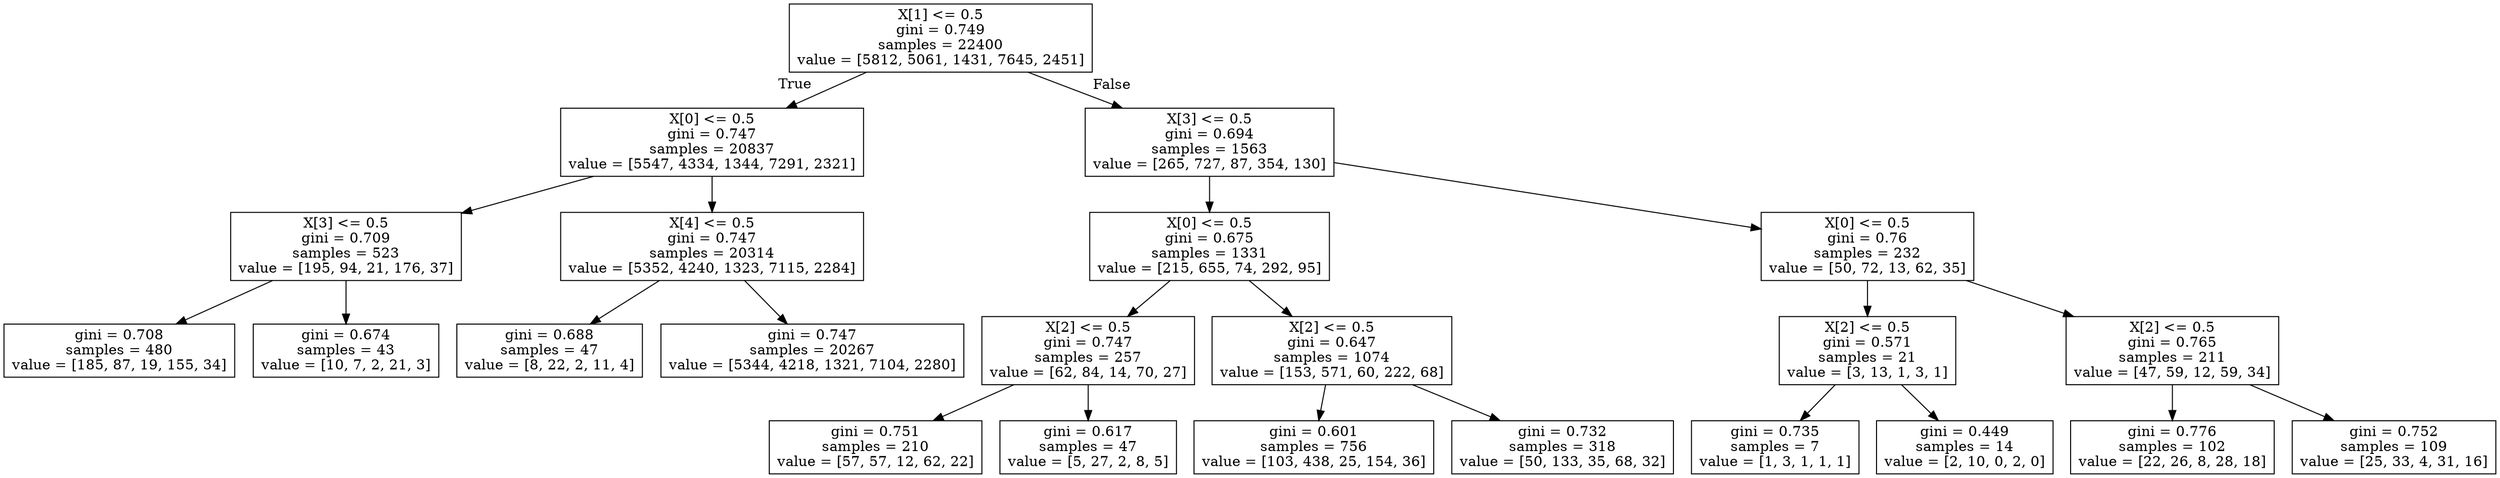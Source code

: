 digraph Tree {
node [shape=box] ;
0 [label="X[1] <= 0.5\ngini = 0.749\nsamples = 22400\nvalue = [5812, 5061, 1431, 7645, 2451]"] ;
1 [label="X[0] <= 0.5\ngini = 0.747\nsamples = 20837\nvalue = [5547, 4334, 1344, 7291, 2321]"] ;
0 -> 1 [labeldistance=2.5, labelangle=45, headlabel="True"] ;
2 [label="X[3] <= 0.5\ngini = 0.709\nsamples = 523\nvalue = [195, 94, 21, 176, 37]"] ;
1 -> 2 ;
3 [label="gini = 0.708\nsamples = 480\nvalue = [185, 87, 19, 155, 34]"] ;
2 -> 3 ;
4 [label="gini = 0.674\nsamples = 43\nvalue = [10, 7, 2, 21, 3]"] ;
2 -> 4 ;
5 [label="X[4] <= 0.5\ngini = 0.747\nsamples = 20314\nvalue = [5352, 4240, 1323, 7115, 2284]"] ;
1 -> 5 ;
6 [label="gini = 0.688\nsamples = 47\nvalue = [8, 22, 2, 11, 4]"] ;
5 -> 6 ;
7 [label="gini = 0.747\nsamples = 20267\nvalue = [5344, 4218, 1321, 7104, 2280]"] ;
5 -> 7 ;
8 [label="X[3] <= 0.5\ngini = 0.694\nsamples = 1563\nvalue = [265, 727, 87, 354, 130]"] ;
0 -> 8 [labeldistance=2.5, labelangle=-45, headlabel="False"] ;
9 [label="X[0] <= 0.5\ngini = 0.675\nsamples = 1331\nvalue = [215, 655, 74, 292, 95]"] ;
8 -> 9 ;
10 [label="X[2] <= 0.5\ngini = 0.747\nsamples = 257\nvalue = [62, 84, 14, 70, 27]"] ;
9 -> 10 ;
11 [label="gini = 0.751\nsamples = 210\nvalue = [57, 57, 12, 62, 22]"] ;
10 -> 11 ;
12 [label="gini = 0.617\nsamples = 47\nvalue = [5, 27, 2, 8, 5]"] ;
10 -> 12 ;
13 [label="X[2] <= 0.5\ngini = 0.647\nsamples = 1074\nvalue = [153, 571, 60, 222, 68]"] ;
9 -> 13 ;
14 [label="gini = 0.601\nsamples = 756\nvalue = [103, 438, 25, 154, 36]"] ;
13 -> 14 ;
15 [label="gini = 0.732\nsamples = 318\nvalue = [50, 133, 35, 68, 32]"] ;
13 -> 15 ;
16 [label="X[0] <= 0.5\ngini = 0.76\nsamples = 232\nvalue = [50, 72, 13, 62, 35]"] ;
8 -> 16 ;
17 [label="X[2] <= 0.5\ngini = 0.571\nsamples = 21\nvalue = [3, 13, 1, 3, 1]"] ;
16 -> 17 ;
18 [label="gini = 0.735\nsamples = 7\nvalue = [1, 3, 1, 1, 1]"] ;
17 -> 18 ;
19 [label="gini = 0.449\nsamples = 14\nvalue = [2, 10, 0, 2, 0]"] ;
17 -> 19 ;
20 [label="X[2] <= 0.5\ngini = 0.765\nsamples = 211\nvalue = [47, 59, 12, 59, 34]"] ;
16 -> 20 ;
21 [label="gini = 0.776\nsamples = 102\nvalue = [22, 26, 8, 28, 18]"] ;
20 -> 21 ;
22 [label="gini = 0.752\nsamples = 109\nvalue = [25, 33, 4, 31, 16]"] ;
20 -> 22 ;
}